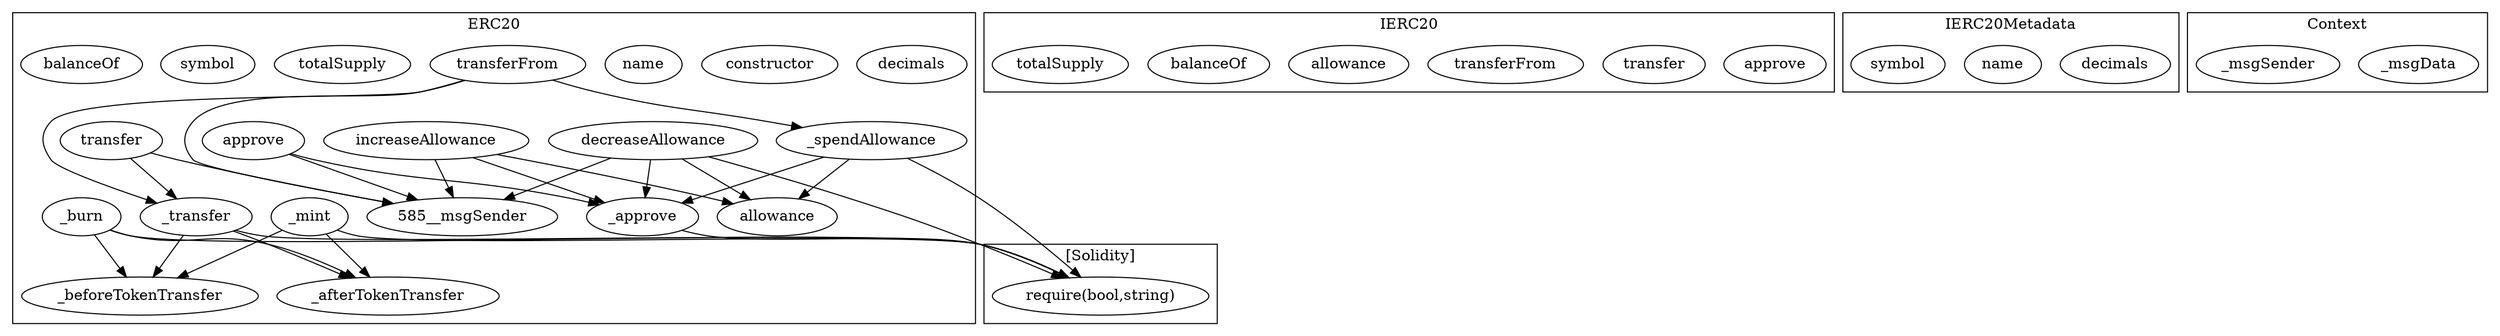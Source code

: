 strict digraph {
subgraph cluster_585_ERC20 {
label = "ERC20"
"585__spendAllowance" [label="_spendAllowance"]
"585_decimals" [label="decimals"]
"585__approve" [label="_approve"]
"585_approve" [label="approve"]
"585__transfer" [label="_transfer"]
"585_constructor" [label="constructor"]
"585_name" [label="name"]
"585_transferFrom" [label="transferFrom"]
"585_increaseAllowance" [label="increaseAllowance"]
"585_transfer" [label="transfer"]
"585_allowance" [label="allowance"]
"585_totalSupply" [label="totalSupply"]
"585__afterTokenTransfer" [label="_afterTokenTransfer"]
"585_symbol" [label="symbol"]
"585__beforeTokenTransfer" [label="_beforeTokenTransfer"]
"585_decreaseAllowance" [label="decreaseAllowance"]
"585_balanceOf" [label="balanceOf"]
"585__burn" [label="_burn"]
"585__mint" [label="_mint"]
"585_approve" -> "585__approve"
"585__transfer" -> "585__afterTokenTransfer"
"585__mint" -> "585__beforeTokenTransfer"
"585_decreaseAllowance" -> "585__msgSender"
"585_transfer" -> "585__transfer"
"585__transfer" -> "585__beforeTokenTransfer"
"585_decreaseAllowance" -> "585_allowance"
"585_increaseAllowance" -> "585_allowance"
"585_approve" -> "585__msgSender"
"585_transferFrom" -> "585__msgSender"
"585_increaseAllowance" -> "585__approve"
"585__burn" -> "585__afterTokenTransfer"
"585__spendAllowance" -> "585_allowance"
"585_transferFrom" -> "585__transfer"
"585_increaseAllowance" -> "585__msgSender"
"585_transferFrom" -> "585__spendAllowance"
"585__spendAllowance" -> "585__approve"
"585__mint" -> "585__afterTokenTransfer"
"585__burn" -> "585__beforeTokenTransfer"
"585_decreaseAllowance" -> "585__approve"
"585_transfer" -> "585__msgSender"
}subgraph cluster_691_IERC20 {
label = "IERC20"
"691_approve" [label="approve"]
"691_transfer" [label="transfer"]
"691_transferFrom" [label="transferFrom"]
"691_allowance" [label="allowance"]
"691_balanceOf" [label="balanceOf"]
"691_totalSupply" [label="totalSupply"]
}subgraph cluster_716_IERC20Metadata {
label = "IERC20Metadata"
"716_decimals" [label="decimals"]
"716_name" [label="name"]
"716_symbol" [label="symbol"]
}subgraph cluster_613_Context {
label = "Context"
"613__msgData" [label="_msgData"]
"613__msgSender" [label="_msgSender"]
}subgraph cluster_solidity {
label = "[Solidity]"
"require(bool,string)" 
"585__burn" -> "require(bool,string)"
"585__transfer" -> "require(bool,string)"
"585__spendAllowance" -> "require(bool,string)"
"585__approve" -> "require(bool,string)"
"585__mint" -> "require(bool,string)"
"585_decreaseAllowance" -> "require(bool,string)"
}
}